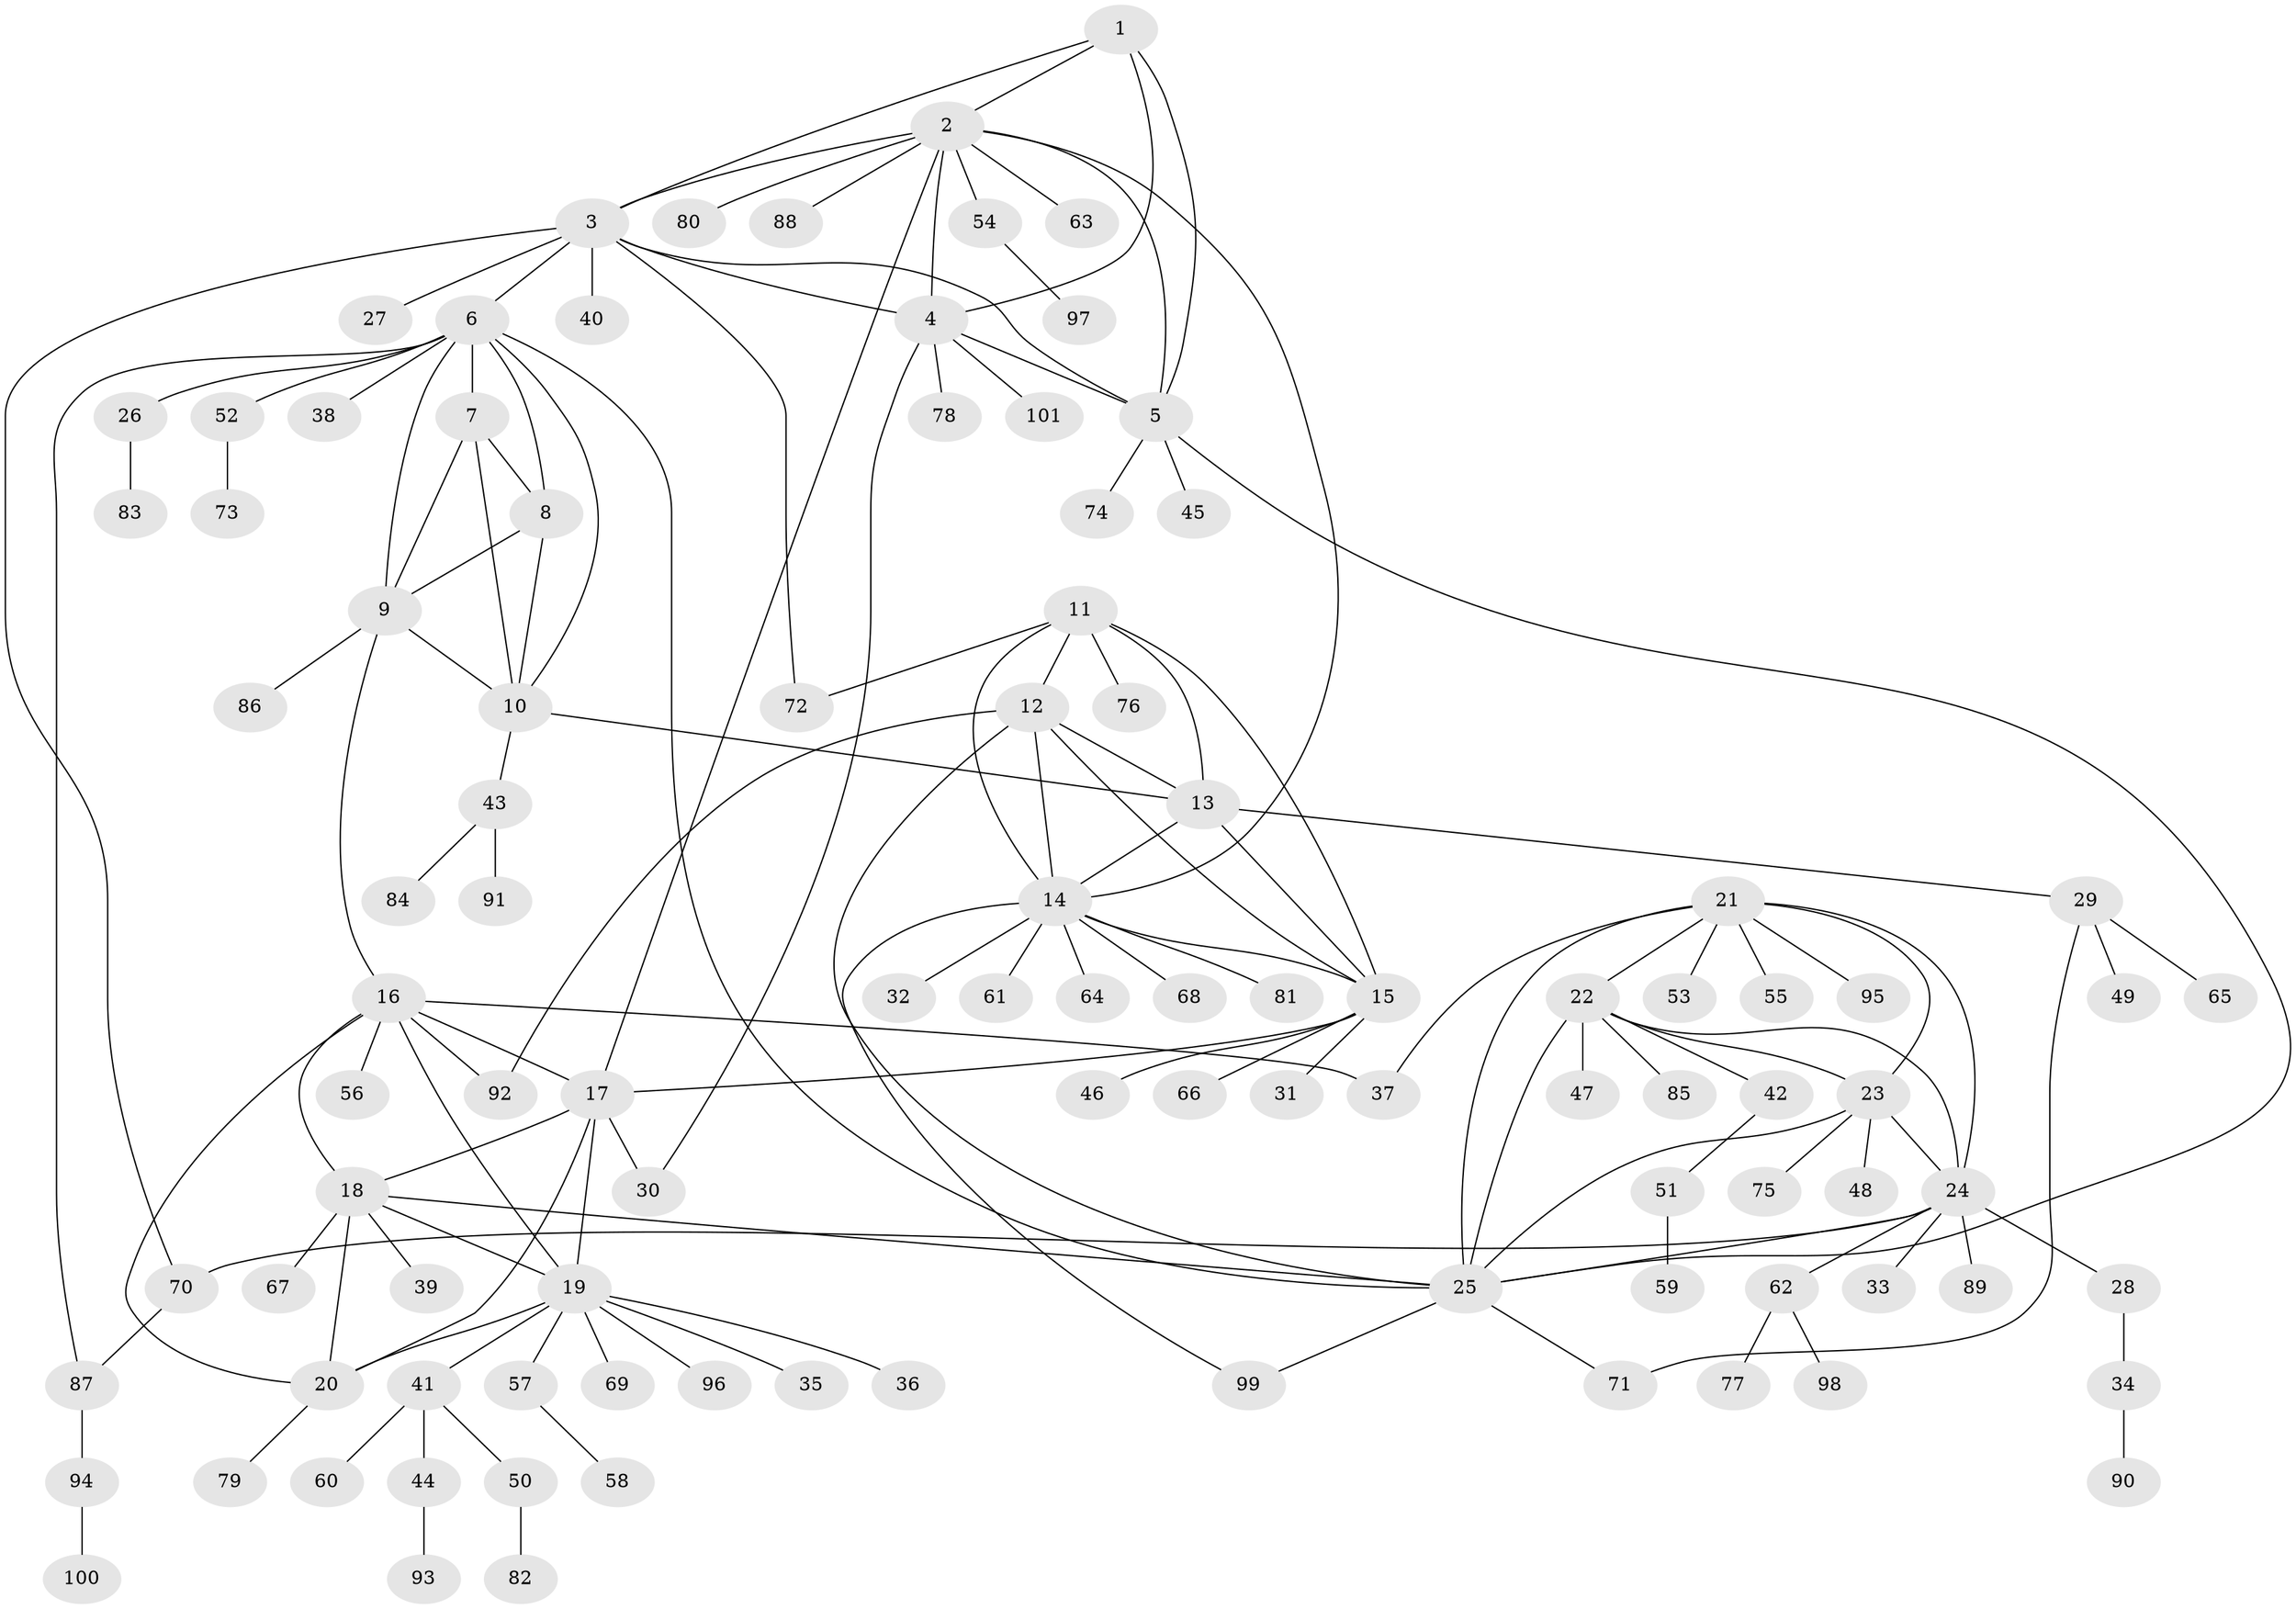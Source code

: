 // Generated by graph-tools (version 1.1) at 2025/55/03/09/25 04:55:07]
// undirected, 101 vertices, 144 edges
graph export_dot {
graph [start="1"]
  node [color=gray90,style=filled];
  1;
  2;
  3;
  4;
  5;
  6;
  7;
  8;
  9;
  10;
  11;
  12;
  13;
  14;
  15;
  16;
  17;
  18;
  19;
  20;
  21;
  22;
  23;
  24;
  25;
  26;
  27;
  28;
  29;
  30;
  31;
  32;
  33;
  34;
  35;
  36;
  37;
  38;
  39;
  40;
  41;
  42;
  43;
  44;
  45;
  46;
  47;
  48;
  49;
  50;
  51;
  52;
  53;
  54;
  55;
  56;
  57;
  58;
  59;
  60;
  61;
  62;
  63;
  64;
  65;
  66;
  67;
  68;
  69;
  70;
  71;
  72;
  73;
  74;
  75;
  76;
  77;
  78;
  79;
  80;
  81;
  82;
  83;
  84;
  85;
  86;
  87;
  88;
  89;
  90;
  91;
  92;
  93;
  94;
  95;
  96;
  97;
  98;
  99;
  100;
  101;
  1 -- 2;
  1 -- 3;
  1 -- 4;
  1 -- 5;
  2 -- 3;
  2 -- 4;
  2 -- 5;
  2 -- 14;
  2 -- 17;
  2 -- 54;
  2 -- 63;
  2 -- 80;
  2 -- 88;
  3 -- 4;
  3 -- 5;
  3 -- 6;
  3 -- 27;
  3 -- 40;
  3 -- 70;
  3 -- 72;
  4 -- 5;
  4 -- 30;
  4 -- 78;
  4 -- 101;
  5 -- 25;
  5 -- 45;
  5 -- 74;
  6 -- 7;
  6 -- 8;
  6 -- 9;
  6 -- 10;
  6 -- 25;
  6 -- 26;
  6 -- 38;
  6 -- 52;
  6 -- 87;
  7 -- 8;
  7 -- 9;
  7 -- 10;
  8 -- 9;
  8 -- 10;
  9 -- 10;
  9 -- 16;
  9 -- 86;
  10 -- 13;
  10 -- 43;
  11 -- 12;
  11 -- 13;
  11 -- 14;
  11 -- 15;
  11 -- 72;
  11 -- 76;
  12 -- 13;
  12 -- 14;
  12 -- 15;
  12 -- 25;
  12 -- 92;
  13 -- 14;
  13 -- 15;
  13 -- 29;
  14 -- 15;
  14 -- 32;
  14 -- 61;
  14 -- 64;
  14 -- 68;
  14 -- 81;
  14 -- 99;
  15 -- 17;
  15 -- 31;
  15 -- 46;
  15 -- 66;
  16 -- 17;
  16 -- 18;
  16 -- 19;
  16 -- 20;
  16 -- 37;
  16 -- 56;
  16 -- 92;
  17 -- 18;
  17 -- 19;
  17 -- 20;
  17 -- 30;
  18 -- 19;
  18 -- 20;
  18 -- 25;
  18 -- 39;
  18 -- 67;
  19 -- 20;
  19 -- 35;
  19 -- 36;
  19 -- 41;
  19 -- 57;
  19 -- 69;
  19 -- 96;
  20 -- 79;
  21 -- 22;
  21 -- 23;
  21 -- 24;
  21 -- 25;
  21 -- 37;
  21 -- 53;
  21 -- 55;
  21 -- 95;
  22 -- 23;
  22 -- 24;
  22 -- 25;
  22 -- 42;
  22 -- 47;
  22 -- 85;
  23 -- 24;
  23 -- 25;
  23 -- 48;
  23 -- 75;
  24 -- 25;
  24 -- 28;
  24 -- 33;
  24 -- 62;
  24 -- 70;
  24 -- 89;
  25 -- 71;
  25 -- 99;
  26 -- 83;
  28 -- 34;
  29 -- 49;
  29 -- 65;
  29 -- 71;
  34 -- 90;
  41 -- 44;
  41 -- 50;
  41 -- 60;
  42 -- 51;
  43 -- 84;
  43 -- 91;
  44 -- 93;
  50 -- 82;
  51 -- 59;
  52 -- 73;
  54 -- 97;
  57 -- 58;
  62 -- 77;
  62 -- 98;
  70 -- 87;
  87 -- 94;
  94 -- 100;
}
